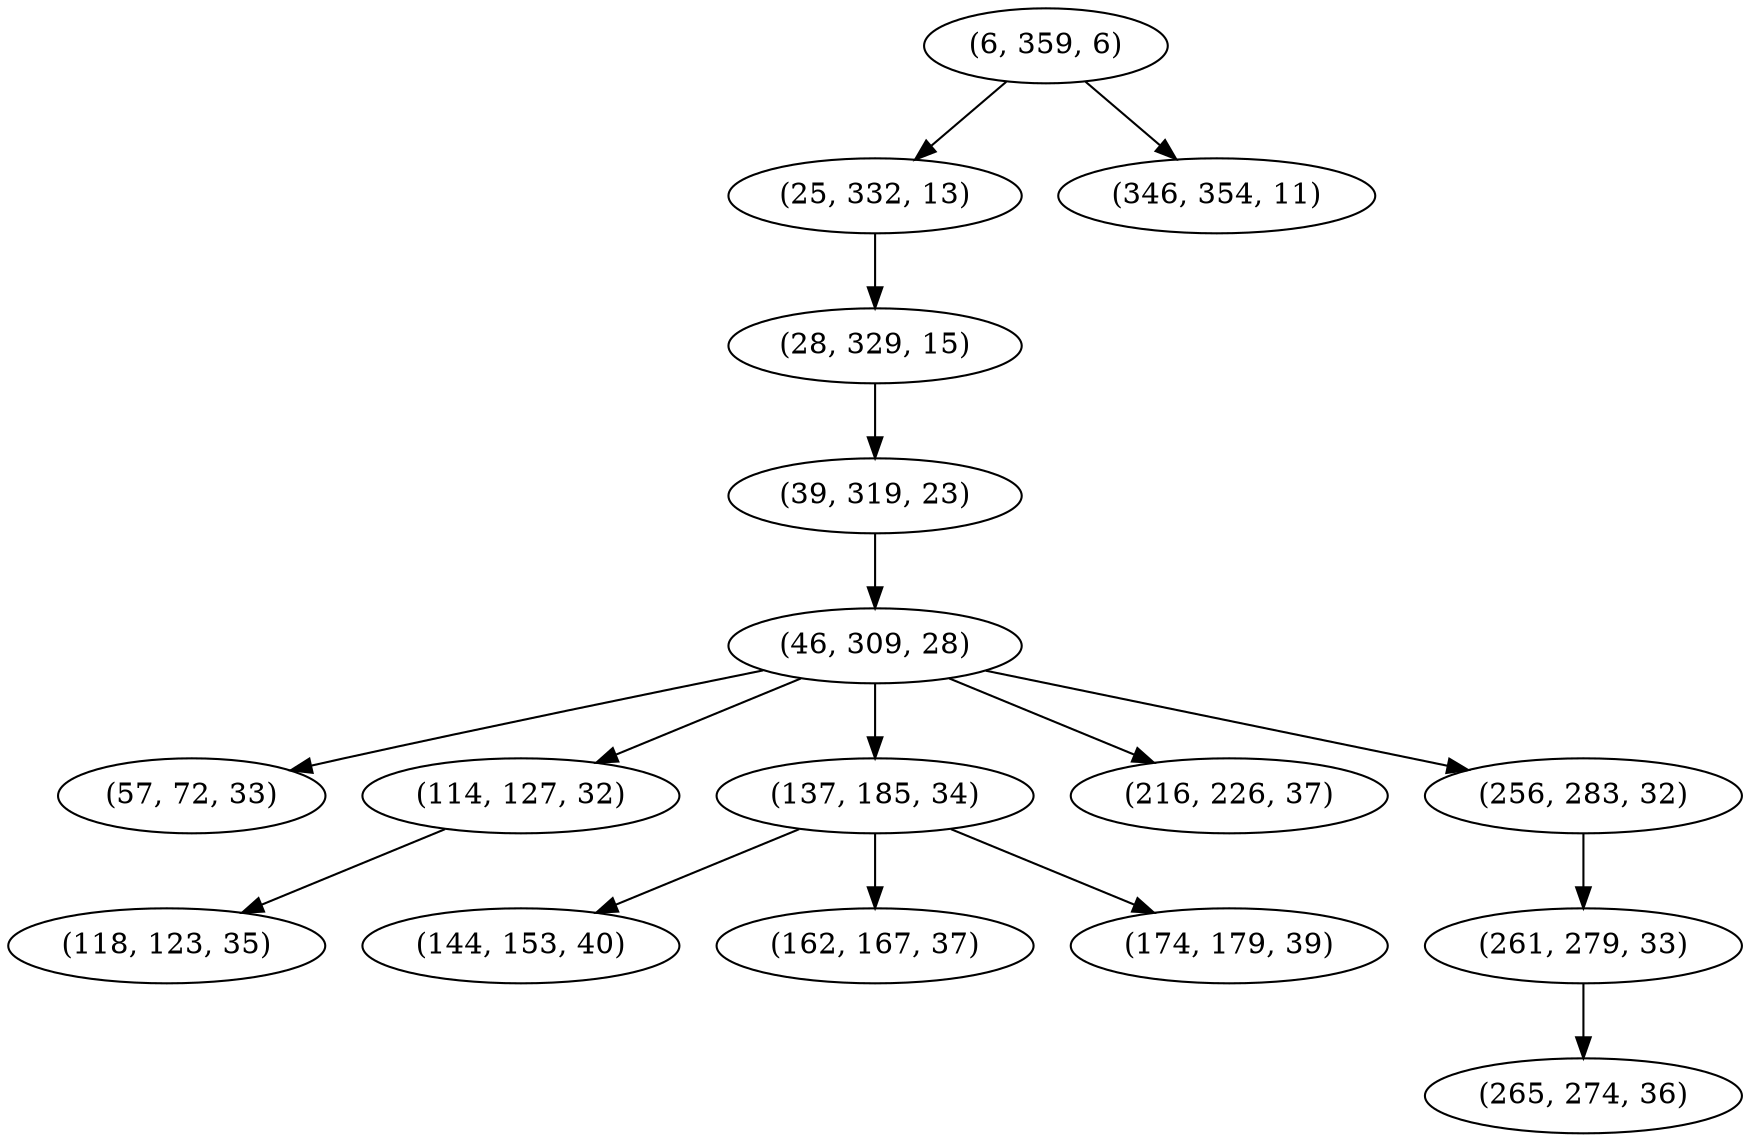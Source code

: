 digraph tree {
    "(6, 359, 6)";
    "(25, 332, 13)";
    "(28, 329, 15)";
    "(39, 319, 23)";
    "(46, 309, 28)";
    "(57, 72, 33)";
    "(114, 127, 32)";
    "(118, 123, 35)";
    "(137, 185, 34)";
    "(144, 153, 40)";
    "(162, 167, 37)";
    "(174, 179, 39)";
    "(216, 226, 37)";
    "(256, 283, 32)";
    "(261, 279, 33)";
    "(265, 274, 36)";
    "(346, 354, 11)";
    "(6, 359, 6)" -> "(25, 332, 13)";
    "(6, 359, 6)" -> "(346, 354, 11)";
    "(25, 332, 13)" -> "(28, 329, 15)";
    "(28, 329, 15)" -> "(39, 319, 23)";
    "(39, 319, 23)" -> "(46, 309, 28)";
    "(46, 309, 28)" -> "(57, 72, 33)";
    "(46, 309, 28)" -> "(114, 127, 32)";
    "(46, 309, 28)" -> "(137, 185, 34)";
    "(46, 309, 28)" -> "(216, 226, 37)";
    "(46, 309, 28)" -> "(256, 283, 32)";
    "(114, 127, 32)" -> "(118, 123, 35)";
    "(137, 185, 34)" -> "(144, 153, 40)";
    "(137, 185, 34)" -> "(162, 167, 37)";
    "(137, 185, 34)" -> "(174, 179, 39)";
    "(256, 283, 32)" -> "(261, 279, 33)";
    "(261, 279, 33)" -> "(265, 274, 36)";
}
